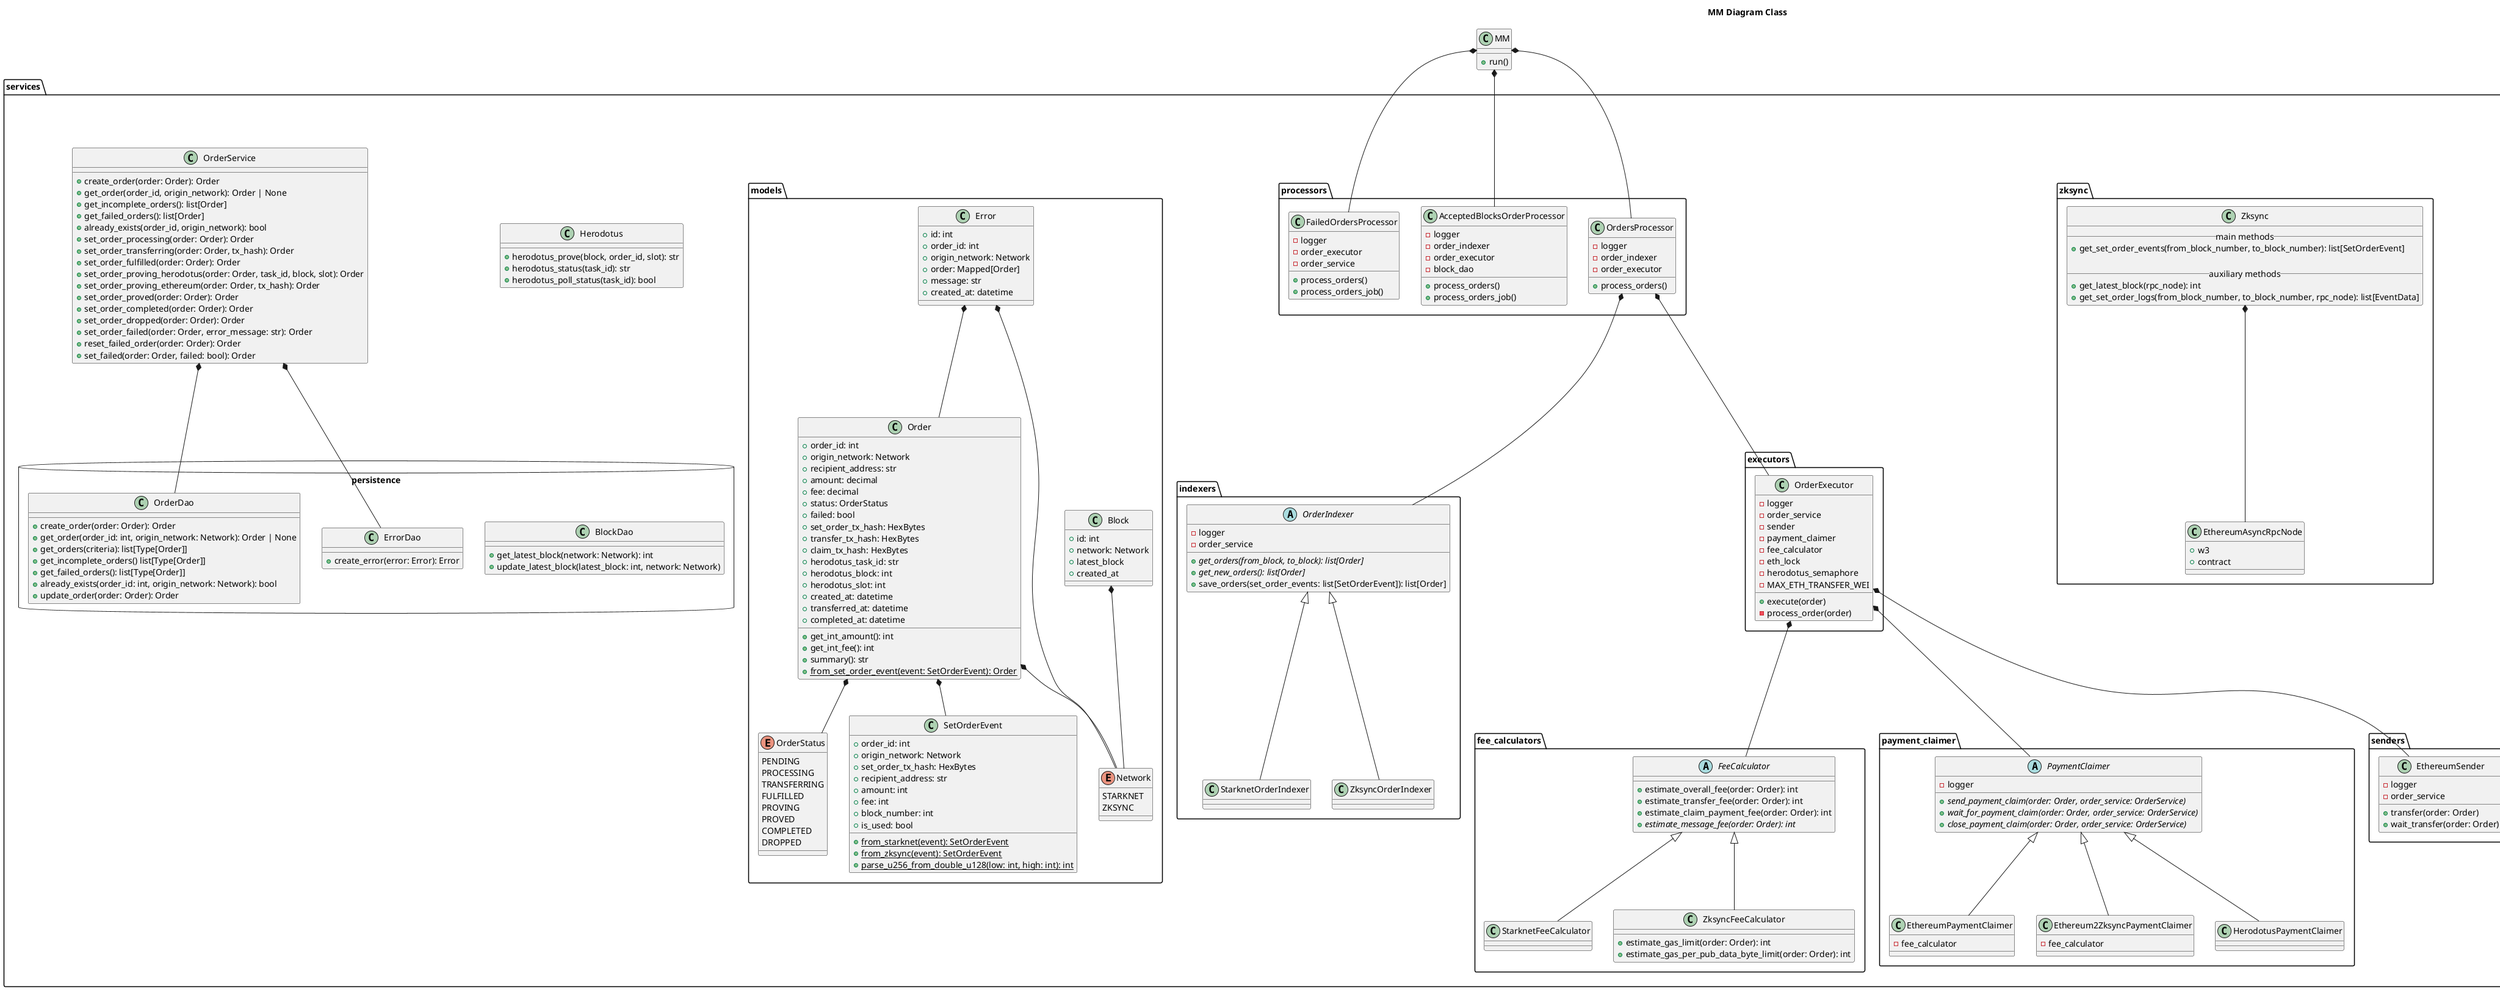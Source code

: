 @startuml

title MM Diagram Class
'hide members

class MM {
  + run()
}

package services {
  package ethereum {
    class Ethereum {
      __ main methods __
      + transfer(deposit_id, dst_addr, amount)
      + claim_payment(deposit_id, dst_addr, amount, value)
      + claim_payment_zksync(order_id, destination_address, amount, value, gas_limit, gas_per_pub_data_byte_limit)
      + get_is_used_order(order_id, recipient_address, amount, rpc_node): bool

      __ auxiliary methods __
      + get_latest_block(rpc_node): int
      + get_balance(rpc_node): int
      + has_funds(amount: int): bool
      + create_transfer(deposit_id, dst_addr_bytes, amount, rpc_node)
      + create_claim_payment(deposit_id, dst_addr_bytes, amount, value, rpc_node)
      + create_claim_payment_zksync(order_id, destination_address, amount, value, gas_limit, gas_per_pub_data_byte_limit, rpc_node)
      + get_nonce(w3: Web3, address)
      + estimate_transaction_fee(transaction, rpc_node)
      + get_gas_price(rpc_node)
      + has_enough_funds(amount: int, gas_fee: int): bool
      + send_raw_transaction(signed_tx, rpc_node)
      + wait_for_transaction_receipt(tx_hash, rpc_node)
    }

    class EthereumRpcNode {
      + w3
      + account
      + contract
    }
  }

  class Herodotus {
    + herodotus_prove(block, order_id, slot): str
    + herodotus_status(task_id): str
    + herodotus_poll_status(task_id): bool
  }

  class OrderService {
    + create_order(order: Order): Order
    + get_order(order_id, origin_network): Order | None
    + get_incomplete_orders(): list[Order]
    + get_failed_orders(): list[Order]
    + already_exists(order_id, origin_network): bool
    + set_order_processing(order: Order): Order
    + set_order_transferring(order: Order, tx_hash): Order
    + set_order_fulfilled(order: Order): Order
    + set_order_proving_herodotus(order: Order, task_id, block, slot): Order
    + set_order_proving_ethereum(order: Order, tx_hash): Order
    + set_order_proved(order: Order): Order
    + set_order_completed(order: Order): Order
    + set_order_dropped(order: Order): Order
    + set_order_failed(order: Order, error_message: str): Order
    + reset_failed_order(order: Order): Order
    + set_failed(order: Order, failed: bool): Order
  }


  package starknet {
    class Starknet {
      __ main methods __
      + get_starknet_events(from_block_number: Literal["pending", "latest"] | int | None,
                                  to_block_number: Literal["pending", "latest"] | int | None,
                                  continuation_token, rpc_node)
      + get_order_events(from_block_number, to_block_number): list[SetOrderEvent]
      + claim_payment(order_id, block, slot): bool

      __ auxiliary methods __
      + get_latest_block(rpc_node): int
      + sign_invoke_transaction(call: Call, max_fee: int, rpc_node)
      + estimate_message_fee(from_address, to_address, entry_point_selector, payload, rpc_node)
      + send_transaction(transaction, rpc_node)
      + wait_for_tx(transaction_hash, rpc_node)
    }

    class StarknetRpcNode {
      + full_node_client
      + account
      + contract_address
    }

    class MMFullNodeClient {
    }
  }

  package zksync {
    class Zksync {
      __ main methods __
      + get_set_order_events(from_block_number, to_block_number): list[SetOrderEvent]

      __ auxiliary methods __
      + get_latest_block(rpc_node): int
      + get_set_order_logs(from_block_number, to_block_number, rpc_node): list[EventData]
    }

  	class EthereumAsyncRpcNode {
      + w3
      + contract
  	}

  }

  package executors {
    class OrderExecutor {
      - logger
      - order_service
      - sender
      - payment_claimer
      - fee_calculator
      - eth_lock
      - herodotus_semaphore
      - MAX_ETH_TRANSFER_WEI

      + execute(order)
      - process_order(order)
    }
  }

  package fee_calculators {
    abstract FeeCalculator {
      + estimate_overall_fee(order: Order): int
      + estimate_transfer_fee(order: Order): int
      + estimate_claim_payment_fee(order: Order): int
      + {abstract} estimate_message_fee(order: Order): int
    }

    class StarknetFeeCalculator {
    }

    class ZksyncFeeCalculator {
      + estimate_gas_limit(order: Order): int
      + estimate_gas_per_pub_data_byte_limit(order: Order): int
    }
  }

  package indexers {
    abstract OrderIndexer {
      - logger
      - order_service

      + {abstract} get_orders(from_block, to_block): list[Order]
      + {abstract} get_new_orders(): list[Order]
      + save_orders(set_order_events: list[SetOrderEvent]): list[Order]
    }

    class StarknetOrderIndexer {
    }

    class ZksyncOrderIndexer {
    }
  }

  package payment_claimer {
   abstract PaymentClaimer {
      - logger

      + {abstract} send_payment_claim(order: Order, order_service: OrderService)
      + {abstract} wait_for_payment_claim(order: Order, order_service: OrderService)
      + {abstract} close_payment_claim(order: Order, order_service: OrderService)
    }

    class EthereumPaymentClaimer {
      - fee_calculator
    }

    class Ethereum2ZksyncPaymentClaimer {
      - fee_calculator
    }

    class HerodotusPaymentClaimer {
    }
  }

  package processors {
    class OrdersProcessor {
      - logger
      - order_indexer
      - order_executor

      + process_orders()
    }

    class AcceptedBlocksOrderProcessor {
      - logger
      - order_indexer
      - order_executor
      - block_dao

      + process_orders()
      + process_orders_job()
    }

    class FailedOrdersProcessor {
      - logger
      - order_executor
      - order_service

      + process_orders()
      + process_orders_job()
    }
  }

  package senders {
    class EthereumSender {
      - logger
      - order_service

      + transfer(order: Order)
      + wait_transfer(order: Order)
  }
}

package persistence <<Database>> {
  class BlockDao {
    + get_latest_block(network: Network): int
    + update_latest_block(latest_block: int, network: Network)
  }

  class ErrorDao {
    + create_error(error: Error): Error
  }

  class OrderDao {
    + create_order(order: Order): Order
    + get_order(order_id: int, origin_network: Network): Order | None
    + get_orders(criteria): list[Type[Order]]
    + get_incomplete_orders() list[Type[Order]]
    + get_failed_orders(): list[Type[Order]]
    + already_exists(order_id: int, origin_network: Network): bool
    + update_order(order: Order): Order
  }
}

package models {
  class Block {
    + id: int
    + network: Network
    + latest_block
    + created_at
  }

  class Error {
    + id: int
    + order_id: int
    + origin_network: Network
    + order: Mapped[Order]
    + message: str
    + created_at: datetime
  }

  enum Network {
    STARKNET
    ZKSYNC
  }

  class Order {
    + order_id: int
    + origin_network: Network
    + recipient_address: str
    + amount: decimal
    + fee: decimal
    + status: OrderStatus
    + failed: bool
    + set_order_tx_hash: HexBytes
    + transfer_tx_hash: HexBytes
    + claim_tx_hash: HexBytes
    + herodotus_task_id: str
    + herodotus_block: int
    + herodotus_slot: int
    + created_at: datetime
    + transferred_at: datetime
    + completed_at: datetime

    + get_int_amount(): int
    + get_int_fee(): int
    + summary(): str
    + {static} from_set_order_event(event: SetOrderEvent): Order
  }

  enum OrderStatus {
    PENDING
    PROCESSING
    TRANSFERRING
    FULFILLED
    PROVING
    PROVED
    COMPLETED
    DROPPED
  }

  class SetOrderEvent {
    + order_id: int
    + origin_network: Network
    + set_order_tx_hash: HexBytes
    + recipient_address: str
    + amount: int
    + fee: int
    + block_number: int
    + is_used: bool

    + {static} from_starknet(event): SetOrderEvent
    + {static} from_zksync(event): SetOrderEvent
    + {static} parse_u256_from_double_u128(low: int, high: int): int
  }
}

' Relations
' MM
MM *-down- FailedOrdersProcessor
MM *-down- AcceptedBlocksOrderProcessor
MM *-down- OrdersProcessor

' Services
' Executors
'OrderExecutor *-- OrderService
OrderExecutor *-- EthereumSender
OrderExecutor *-- PaymentClaimer
OrderExecutor *-- FeeCalculator

' Fee Calculator
'FeeCalculator *-- Ethereum
FeeCalculator <|-- StarknetFeeCalculator
FeeCalculator <|-- ZksyncFeeCalculator

'StarknetFeeCalculator *-- Starknet
'ZksyncFeeCalculator *-- Zksync

' Indexers
'OrderIndexer *-- OrderService
OrderIndexer <|-- StarknetOrderIndexer
OrderIndexer <|-- ZksyncOrderIndexer

'StarknetOrderIndexer *-- Starknet
'ZksyncOrderIndexer *-- Zksync

' Payment Claimer
PaymentClaimer <|-- EthereumPaymentClaimer
PaymentClaimer <|-- HerodotusPaymentClaimer
PaymentClaimer <|-- Ethereum2ZksyncPaymentClaimer
'EthereumPaymentClaimer *-- Ethereum
'EthereumPaymentClaimer *-- StarknetFeeCalculator
'Ethereum2ZksyncPaymentClaimer *-- Ethereum
'Ethereum2ZksyncPaymentClaimer *-- ZksyncFeeCalculator
'HerodotusPaymentClaimer *-- Herodotus

' Processors
OrdersProcessor *-- OrderIndexer
OrdersProcessor *-- OrderExecutor

'AcceptedBlocksOrderProcessor *-- OrderIndexer
'AcceptedBlocksOrderProcessor *-- OrderExecutor
'AcceptedBlocksOrderProcessor *-- BlockDao

'FailedOrdersProcessor *-- OrderExecutor
'FailedOrdersProcessor *-- OrderService

' Senders
'EthereumSender *-- OrderService
'EthereumSender *-- Ethereum

OrderService *-- OrderDao
OrderService *-- ErrorDao

Ethereum *-- EthereumRpcNode

Starknet *-- StarknetRpcNode
StarknetRpcNode *-- MMFullNodeClient

Zksync *-- EthereumAsyncRpcNode

' Models
Order *-- SetOrderEvent
Order *-- OrderStatus
Order *-- Network

Error *-- Order
Error *-- Network

Block *-- Network
@enduml
